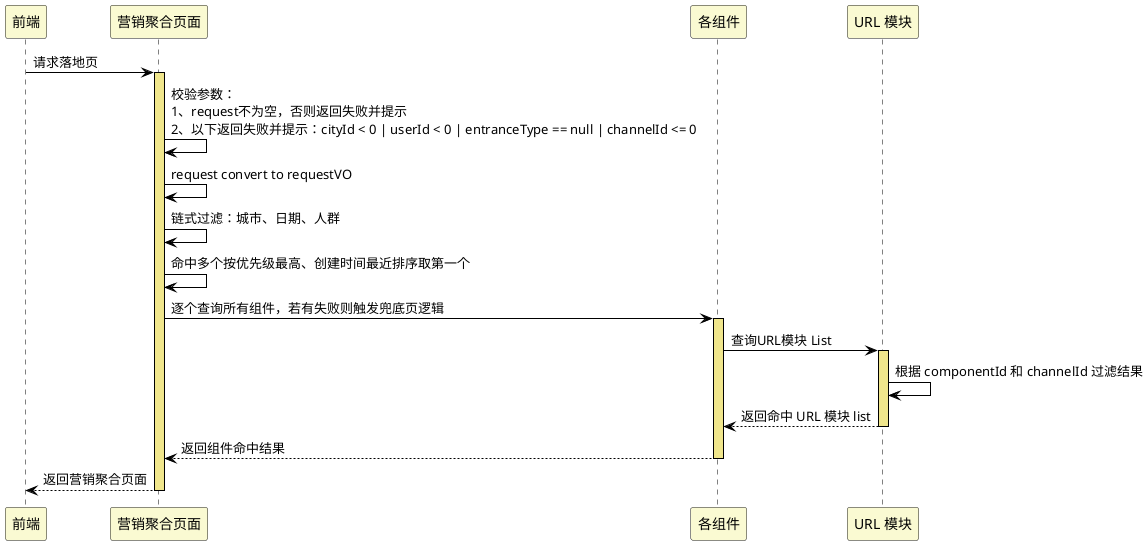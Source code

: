 @startuml
skinparam sequence {
ArrowColor black
LifeLineBorderColor black
LifeLineBackgroundColor khaki

ParticipantBackgroundColor lightgoldenrodyellow
}

participant "前端" as 前端
participant "营销聚合页面" as 营销聚合页面
participant "各组件" as 各组件
participant "URL 模块" as URL模块


前端 -> 营销聚合页面 : 请求落地页
activate 营销聚合页面
营销聚合页面 -> 营销聚合页面 : 校验参数：\n1、request不为空，否则返回失败并提示\n2、以下返回失败并提示：cityId < 0 | userId < 0 | entranceType == null | channelId <= 0
营销聚合页面 -> 营销聚合页面 : request convert to requestVO
营销聚合页面 -> 营销聚合页面 : 链式过滤：城市、日期、人群
营销聚合页面 -> 营销聚合页面 : 命中多个按优先级最高、创建时间最近排序取第一个
营销聚合页面 -> 各组件 : 逐个查询所有组件，若有失败则触发兜底页逻辑
activate 各组件
各组件 -> URL模块 : 查询URL模块 List
activate URL模块
URL模块 -> URL模块 : 根据 componentId 和 channelId 过滤结果
URL模块 --> 各组件 : 返回命中 URL 模块 list
deactivate URL模块
各组件 --> 营销聚合页面 : 返回组件命中结果
deactivate 各组件
营销聚合页面 --> 前端 : 返回营销聚合页面
deactivate 营销聚合页面
deactivate 前端
@enduml